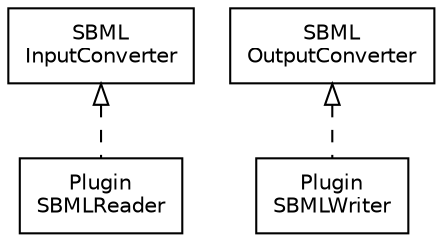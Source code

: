 #!/usr/local/bin/dot
#
# dot -Tpdf type_hierarchy.dot -otype_hierarchy.pdf && acroread type_hierarchy.pdf &
# dot -Tpng type_hierarchy.dot -otype_hierarchy.png
#
# $Id$
# $URL$
# $Rev$

strict digraph G{

 	nodesep=0.25;
	 ranksep=0.5;

	 edge [
	   fontname="Helvetica",
	   fontsize=10,
	   labelfontname="Helvetica",
	   labelfontsize=10
	 ];
	 node [
	   fontname="Helvetica",
	   fontsize=10,
	   shape=box
	 ];

  /*
   * Interfaces
   */
  SBMLInputConverter  [label="SBML\nInputConverter"];
  SBMLOutputConverter [label="SBML\nOutputConverter"];

  /*
   * Objects
   */
   
  PluginSBMLReader    [label="Plugin\nSBMLReader"];
  PluginSBMLWriter    [label="Plugin\nSBMLWriter"];
  
         
  /*********************
   * Inheritance graph *
   *********************/
  
  SBMLInputConverter         -> PluginSBMLReader [dir=back,arrowtail=empty,style=dashed];
  SBMLOutputConverter        -> PluginSBMLWriter [dir=back,arrowtail=empty,style=dashed];

}
